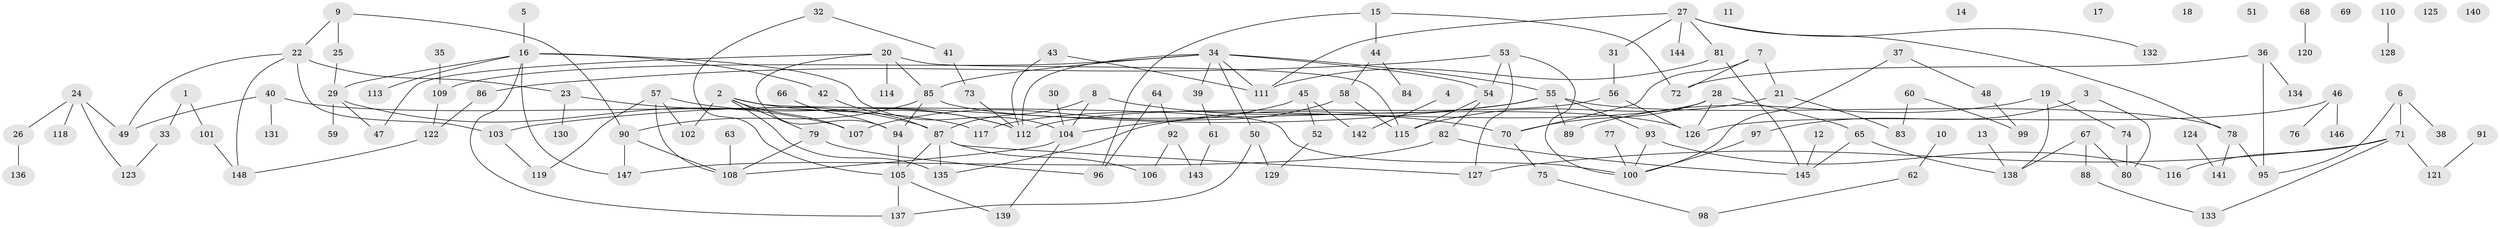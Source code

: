 // Generated by graph-tools (version 1.1) at 2025/39/03/09/25 04:39:48]
// undirected, 148 vertices, 188 edges
graph export_dot {
graph [start="1"]
  node [color=gray90,style=filled];
  1;
  2;
  3;
  4;
  5;
  6;
  7;
  8;
  9;
  10;
  11;
  12;
  13;
  14;
  15;
  16;
  17;
  18;
  19;
  20;
  21;
  22;
  23;
  24;
  25;
  26;
  27;
  28;
  29;
  30;
  31;
  32;
  33;
  34;
  35;
  36;
  37;
  38;
  39;
  40;
  41;
  42;
  43;
  44;
  45;
  46;
  47;
  48;
  49;
  50;
  51;
  52;
  53;
  54;
  55;
  56;
  57;
  58;
  59;
  60;
  61;
  62;
  63;
  64;
  65;
  66;
  67;
  68;
  69;
  70;
  71;
  72;
  73;
  74;
  75;
  76;
  77;
  78;
  79;
  80;
  81;
  82;
  83;
  84;
  85;
  86;
  87;
  88;
  89;
  90;
  91;
  92;
  93;
  94;
  95;
  96;
  97;
  98;
  99;
  100;
  101;
  102;
  103;
  104;
  105;
  106;
  107;
  108;
  109;
  110;
  111;
  112;
  113;
  114;
  115;
  116;
  117;
  118;
  119;
  120;
  121;
  122;
  123;
  124;
  125;
  126;
  127;
  128;
  129;
  130;
  131;
  132;
  133;
  134;
  135;
  136;
  137;
  138;
  139;
  140;
  141;
  142;
  143;
  144;
  145;
  146;
  147;
  148;
  1 -- 33;
  1 -- 101;
  2 -- 79;
  2 -- 100;
  2 -- 102;
  2 -- 107;
  2 -- 112;
  2 -- 135;
  3 -- 80;
  3 -- 97;
  4 -- 142;
  5 -- 16;
  6 -- 38;
  6 -- 71;
  6 -- 95;
  7 -- 21;
  7 -- 70;
  7 -- 72;
  8 -- 70;
  8 -- 87;
  8 -- 104;
  9 -- 22;
  9 -- 25;
  9 -- 90;
  10 -- 62;
  12 -- 145;
  13 -- 138;
  15 -- 44;
  15 -- 72;
  15 -- 96;
  16 -- 29;
  16 -- 42;
  16 -- 104;
  16 -- 113;
  16 -- 137;
  16 -- 147;
  19 -- 74;
  19 -- 89;
  19 -- 138;
  20 -- 47;
  20 -- 85;
  20 -- 94;
  20 -- 114;
  20 -- 115;
  21 -- 83;
  21 -- 115;
  22 -- 23;
  22 -- 49;
  22 -- 103;
  22 -- 148;
  23 -- 87;
  23 -- 130;
  24 -- 26;
  24 -- 49;
  24 -- 118;
  24 -- 123;
  25 -- 29;
  26 -- 136;
  27 -- 31;
  27 -- 78;
  27 -- 81;
  27 -- 111;
  27 -- 132;
  27 -- 144;
  28 -- 65;
  28 -- 70;
  28 -- 117;
  28 -- 126;
  29 -- 47;
  29 -- 59;
  29 -- 107;
  30 -- 104;
  31 -- 56;
  32 -- 41;
  32 -- 105;
  33 -- 123;
  34 -- 39;
  34 -- 50;
  34 -- 54;
  34 -- 55;
  34 -- 85;
  34 -- 109;
  34 -- 111;
  34 -- 112;
  35 -- 109;
  36 -- 72;
  36 -- 95;
  36 -- 134;
  37 -- 48;
  37 -- 100;
  39 -- 61;
  40 -- 49;
  40 -- 117;
  40 -- 131;
  41 -- 73;
  42 -- 87;
  43 -- 111;
  43 -- 112;
  44 -- 58;
  44 -- 84;
  45 -- 52;
  45 -- 107;
  45 -- 142;
  46 -- 76;
  46 -- 126;
  46 -- 146;
  48 -- 99;
  50 -- 129;
  50 -- 137;
  52 -- 129;
  53 -- 54;
  53 -- 86;
  53 -- 100;
  53 -- 127;
  54 -- 82;
  54 -- 115;
  55 -- 78;
  55 -- 89;
  55 -- 93;
  55 -- 103;
  55 -- 135;
  56 -- 112;
  56 -- 126;
  57 -- 102;
  57 -- 108;
  57 -- 112;
  57 -- 119;
  58 -- 104;
  58 -- 115;
  60 -- 83;
  60 -- 99;
  61 -- 143;
  62 -- 98;
  63 -- 108;
  64 -- 92;
  64 -- 96;
  65 -- 138;
  65 -- 145;
  66 -- 94;
  67 -- 80;
  67 -- 88;
  67 -- 138;
  68 -- 120;
  70 -- 75;
  71 -- 116;
  71 -- 121;
  71 -- 127;
  71 -- 133;
  73 -- 112;
  74 -- 80;
  75 -- 98;
  77 -- 100;
  78 -- 95;
  78 -- 141;
  79 -- 96;
  79 -- 108;
  81 -- 111;
  81 -- 145;
  82 -- 145;
  82 -- 147;
  85 -- 90;
  85 -- 94;
  85 -- 126;
  86 -- 122;
  87 -- 105;
  87 -- 106;
  87 -- 127;
  87 -- 135;
  88 -- 133;
  90 -- 108;
  90 -- 147;
  91 -- 121;
  92 -- 106;
  92 -- 143;
  93 -- 100;
  93 -- 116;
  94 -- 105;
  97 -- 100;
  101 -- 148;
  103 -- 119;
  104 -- 108;
  104 -- 139;
  105 -- 137;
  105 -- 139;
  109 -- 122;
  110 -- 128;
  122 -- 148;
  124 -- 141;
}
